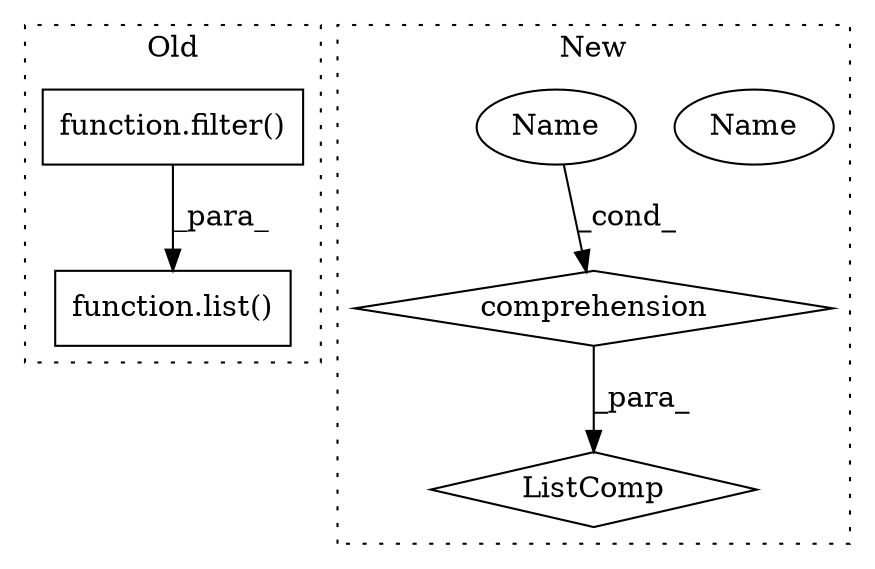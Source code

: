 digraph G {
subgraph cluster0 {
1 [label="function.filter()" a="75" s="7327,7381" l="7,1" shape="box"];
5 [label="function.list()" a="75" s="7322,7382" l="5,1" shape="box"];
label = "Old";
style="dotted";
}
subgraph cluster1 {
2 [label="ListComp" a="106" s="7805" l="68" shape="diamond"];
3 [label="comprehension" a="45" s="7808" l="3" shape="diamond"];
4 [label="Name" a="87" s="7806" l="1" shape="ellipse"];
6 [label="Name" a="87" s="7806" l="1" shape="ellipse"];
label = "New";
style="dotted";
}
1 -> 5 [label="_para_"];
3 -> 2 [label="_para_"];
6 -> 3 [label="_cond_"];
}